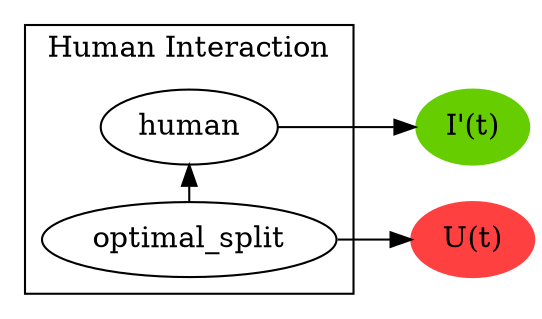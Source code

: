 digraph G {
    rankdir = "LR";
    subgraph cluster_human {
        label = "Human Interaction";
        {
            rank = "same";
            optimal_split;
            human;
        }
        optimal_split -> human;
    }

    human -> ocr_train_human;
    optimal_split -> ocr_test_human;
    {
        rank = same;
        ocr_test_human [label = "U(t)", style="filled", color="brown1"];
        ocr_train_human [label="I'(t)", style="filled", color="chartreuse3"];
    }
}
